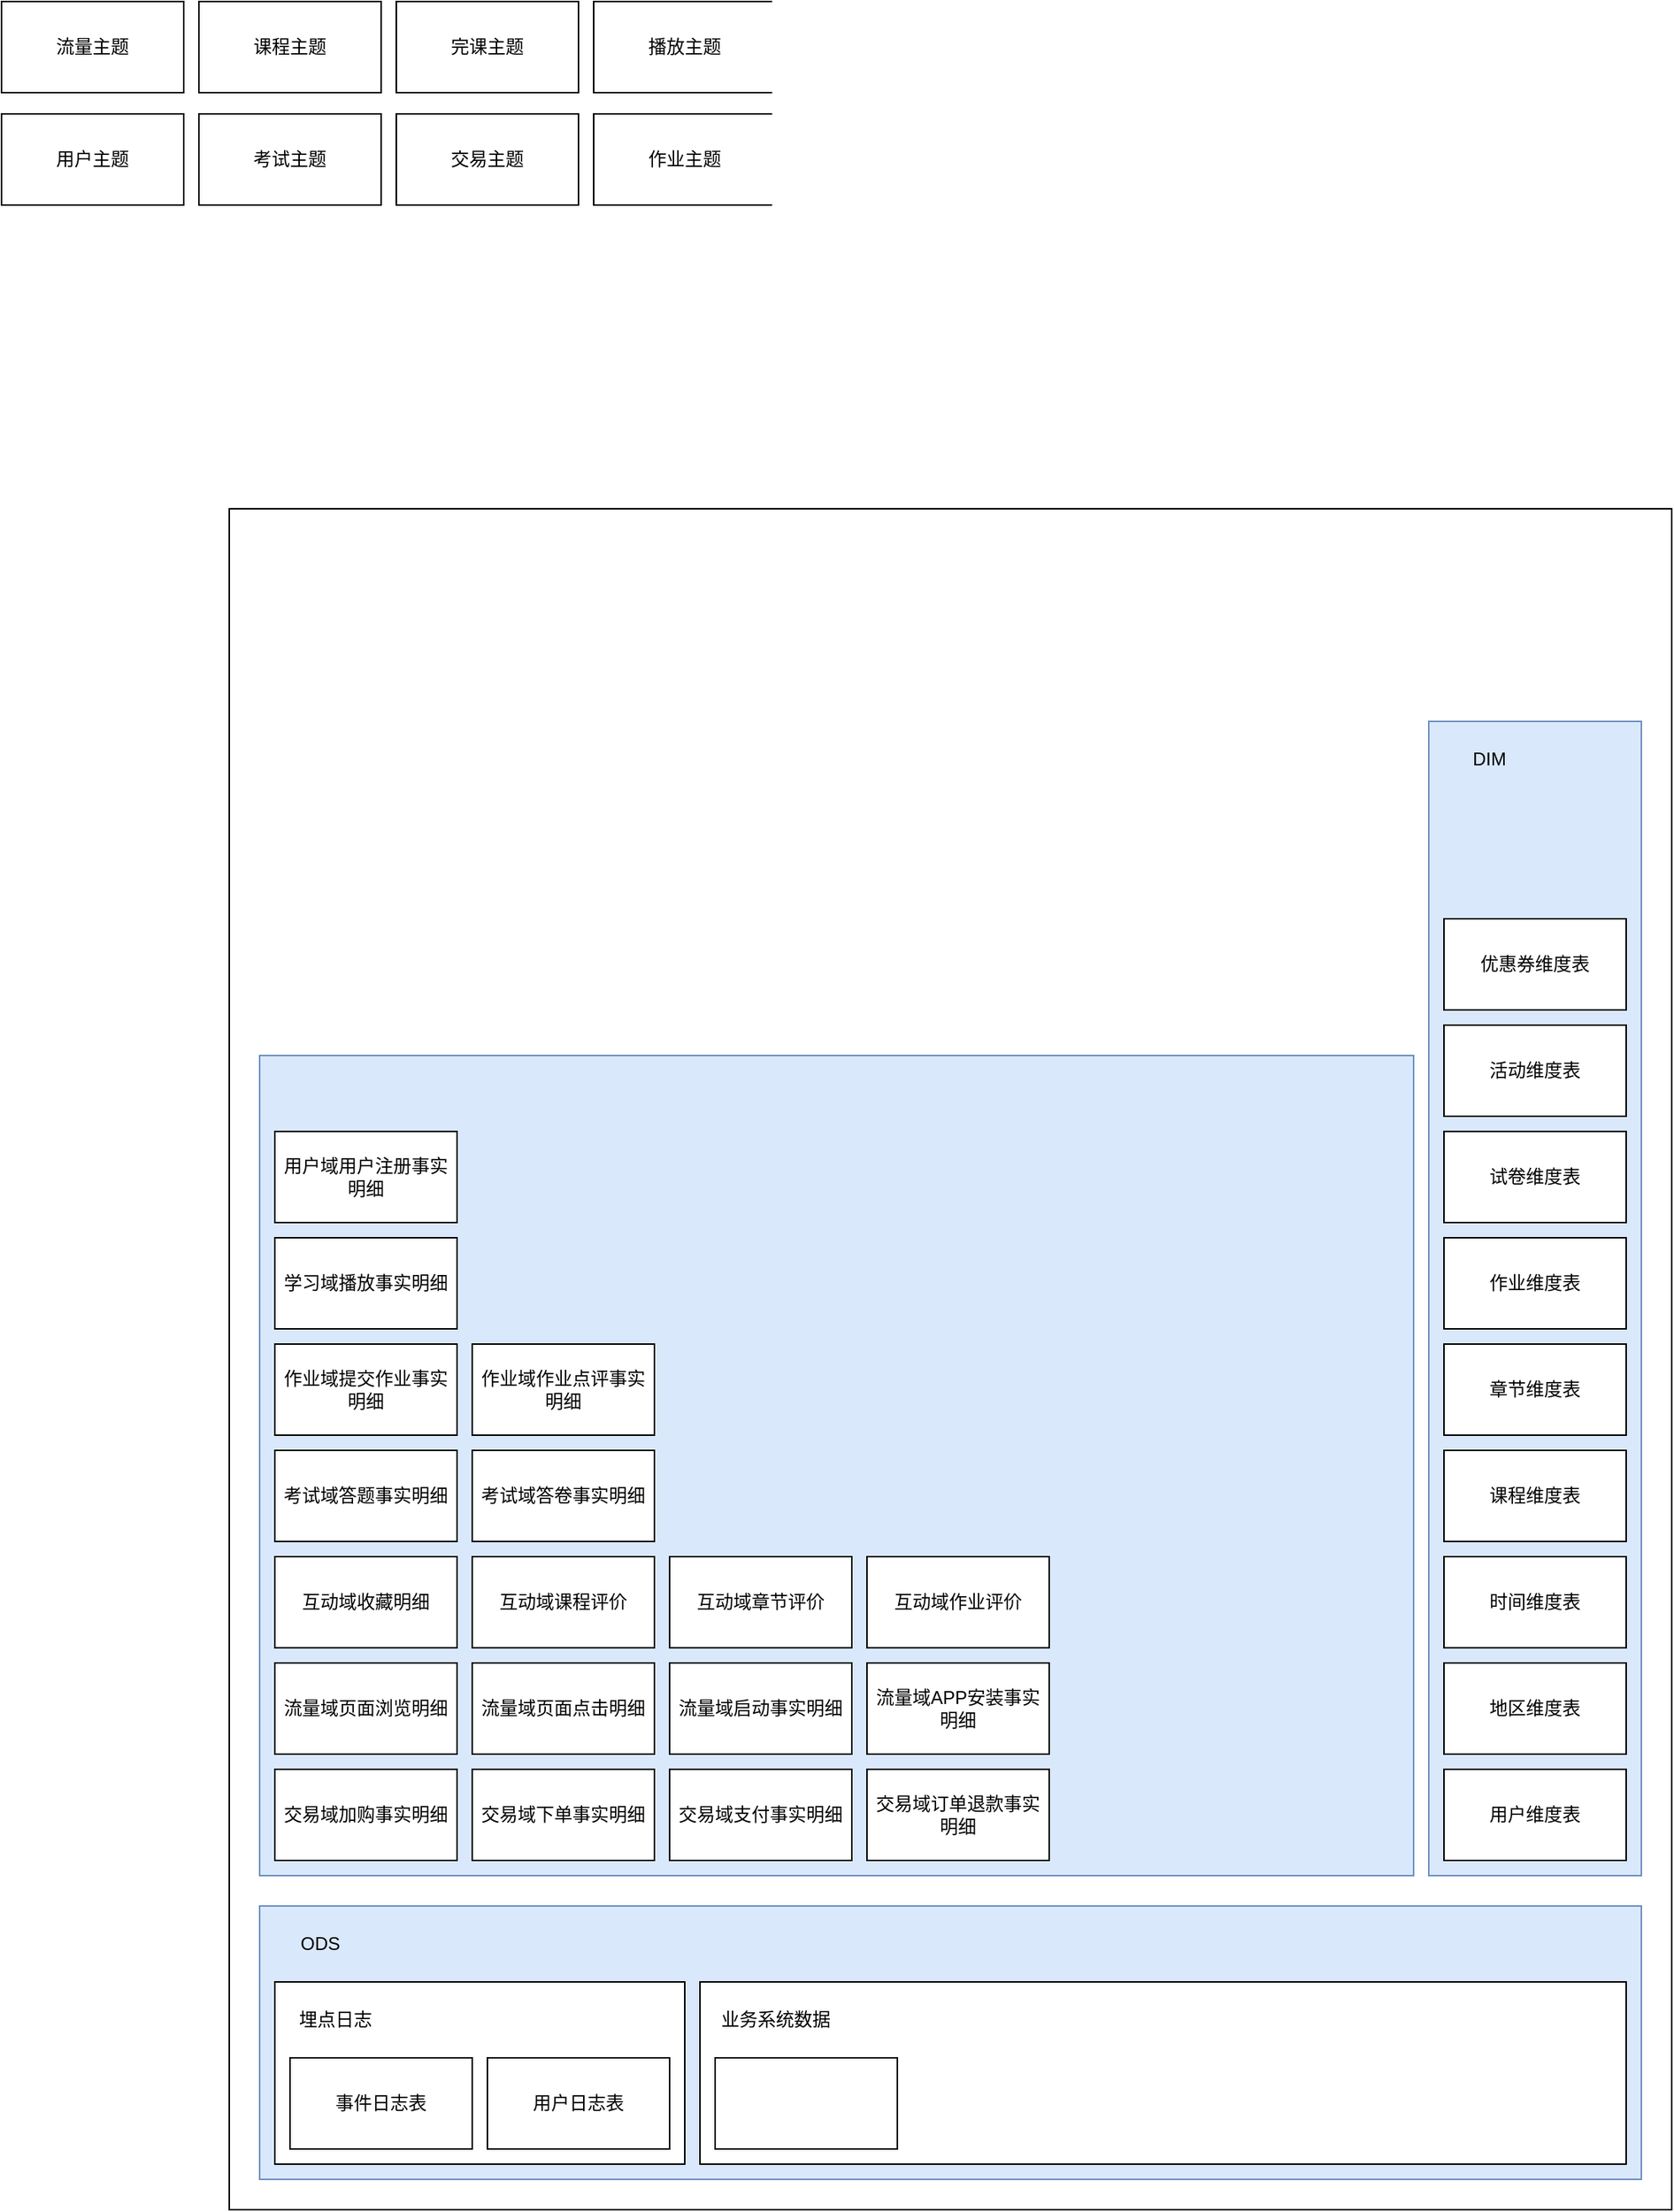 <mxfile version="21.3.7" type="github">
  <diagram name="第 1 页" id="O_QHGvnCZH730tNBmOar">
    <mxGraphModel dx="1434" dy="1965" grid="1" gridSize="10" guides="1" tooltips="1" connect="1" arrows="1" fold="1" page="1" pageScale="1" pageWidth="827" pageHeight="1169" math="0" shadow="0">
      <root>
        <mxCell id="0" />
        <mxCell id="1" parent="0" />
        <mxCell id="saVYviV8NVjSQybobaWA-1" value="" style="rounded=0;whiteSpace=wrap;html=1;fillColor=none;glass=0;" vertex="1" parent="1">
          <mxGeometry x="150" y="-280" width="950" height="1120" as="geometry" />
        </mxCell>
        <mxCell id="saVYviV8NVjSQybobaWA-2" value="" style="rounded=0;whiteSpace=wrap;html=1;fillColor=#dae8fc;strokeColor=#6c8ebf;" vertex="1" parent="1">
          <mxGeometry x="170" y="640" width="910" height="180" as="geometry" />
        </mxCell>
        <mxCell id="saVYviV8NVjSQybobaWA-3" value="" style="rounded=0;whiteSpace=wrap;html=1;" vertex="1" parent="1">
          <mxGeometry x="180" y="690" width="270" height="120" as="geometry" />
        </mxCell>
        <mxCell id="saVYviV8NVjSQybobaWA-4" value="事件日志表" style="rounded=0;whiteSpace=wrap;html=1;" vertex="1" parent="1">
          <mxGeometry x="190" y="740" width="120" height="60" as="geometry" />
        </mxCell>
        <mxCell id="saVYviV8NVjSQybobaWA-5" value="用户日志表" style="rounded=0;whiteSpace=wrap;html=1;" vertex="1" parent="1">
          <mxGeometry x="320" y="740" width="120" height="60" as="geometry" />
        </mxCell>
        <mxCell id="saVYviV8NVjSQybobaWA-6" value="埋点日志" style="text;html=1;strokeColor=none;fillColor=none;align=center;verticalAlign=middle;whiteSpace=wrap;rounded=0;" vertex="1" parent="1">
          <mxGeometry x="190" y="700" width="60" height="30" as="geometry" />
        </mxCell>
        <mxCell id="saVYviV8NVjSQybobaWA-7" value="" style="rounded=0;whiteSpace=wrap;html=1;" vertex="1" parent="1">
          <mxGeometry x="460" y="690" width="610" height="120" as="geometry" />
        </mxCell>
        <mxCell id="saVYviV8NVjSQybobaWA-8" value="ODS" style="text;html=1;strokeColor=none;fillColor=none;align=center;verticalAlign=middle;whiteSpace=wrap;rounded=0;" vertex="1" parent="1">
          <mxGeometry x="180" y="650" width="60" height="30" as="geometry" />
        </mxCell>
        <mxCell id="saVYviV8NVjSQybobaWA-9" value="" style="rounded=0;whiteSpace=wrap;html=1;" vertex="1" parent="1">
          <mxGeometry x="470" y="740" width="120" height="60" as="geometry" />
        </mxCell>
        <mxCell id="saVYviV8NVjSQybobaWA-10" value="业务系统数据" style="text;html=1;strokeColor=none;fillColor=none;align=center;verticalAlign=middle;whiteSpace=wrap;rounded=0;" vertex="1" parent="1">
          <mxGeometry x="470" y="700" width="80" height="30" as="geometry" />
        </mxCell>
        <mxCell id="saVYviV8NVjSQybobaWA-11" value="" style="rounded=0;whiteSpace=wrap;html=1;fillColor=#dae8fc;strokeColor=#6c8ebf;" vertex="1" parent="1">
          <mxGeometry x="170" y="80" width="760" height="540" as="geometry" />
        </mxCell>
        <mxCell id="saVYviV8NVjSQybobaWA-13" value="" style="rounded=0;whiteSpace=wrap;html=1;fillColor=#dae8fc;strokeColor=#6c8ebf;" vertex="1" parent="1">
          <mxGeometry x="940" y="-140" width="140" height="760" as="geometry" />
        </mxCell>
        <mxCell id="saVYviV8NVjSQybobaWA-14" value="DIM" style="text;html=1;strokeColor=none;fillColor=none;align=center;verticalAlign=middle;whiteSpace=wrap;rounded=0;" vertex="1" parent="1">
          <mxGeometry x="950" y="-130" width="60" height="30" as="geometry" />
        </mxCell>
        <mxCell id="saVYviV8NVjSQybobaWA-16" value="交易域加购事实明细" style="rounded=0;whiteSpace=wrap;html=1;" vertex="1" parent="1">
          <mxGeometry x="180" y="550" width="120" height="60" as="geometry" />
        </mxCell>
        <mxCell id="saVYviV8NVjSQybobaWA-17" value="交易域下单事实明细" style="rounded=0;whiteSpace=wrap;html=1;" vertex="1" parent="1">
          <mxGeometry x="310" y="550" width="120" height="60" as="geometry" />
        </mxCell>
        <mxCell id="saVYviV8NVjSQybobaWA-18" value="交易域支付事实明细" style="rounded=0;whiteSpace=wrap;html=1;" vertex="1" parent="1">
          <mxGeometry x="440" y="550" width="120" height="60" as="geometry" />
        </mxCell>
        <mxCell id="saVYviV8NVjSQybobaWA-19" value="流量域页面浏览明细" style="rounded=0;whiteSpace=wrap;html=1;" vertex="1" parent="1">
          <mxGeometry x="180" y="480" width="120" height="60" as="geometry" />
        </mxCell>
        <mxCell id="saVYviV8NVjSQybobaWA-20" value="流量域页面点击明细" style="rounded=0;whiteSpace=wrap;html=1;" vertex="1" parent="1">
          <mxGeometry x="310" y="480" width="120" height="60" as="geometry" />
        </mxCell>
        <mxCell id="saVYviV8NVjSQybobaWA-21" value="用户维度表" style="rounded=0;whiteSpace=wrap;html=1;" vertex="1" parent="1">
          <mxGeometry x="950" y="550" width="120" height="60" as="geometry" />
        </mxCell>
        <mxCell id="saVYviV8NVjSQybobaWA-22" value="课程维度表" style="rounded=0;whiteSpace=wrap;html=1;" vertex="1" parent="1">
          <mxGeometry x="950" y="340" width="120" height="60" as="geometry" />
        </mxCell>
        <mxCell id="saVYviV8NVjSQybobaWA-23" value="章节维度表" style="rounded=0;whiteSpace=wrap;html=1;" vertex="1" parent="1">
          <mxGeometry x="950" y="270" width="120" height="60" as="geometry" />
        </mxCell>
        <mxCell id="saVYviV8NVjSQybobaWA-24" value="交易域订单退款事实明细" style="rounded=0;whiteSpace=wrap;html=1;" vertex="1" parent="1">
          <mxGeometry x="570" y="550" width="120" height="60" as="geometry" />
        </mxCell>
        <mxCell id="saVYviV8NVjSQybobaWA-25" value="优惠券维度表" style="rounded=0;whiteSpace=wrap;html=1;" vertex="1" parent="1">
          <mxGeometry x="950" y="-10" width="120" height="60" as="geometry" />
        </mxCell>
        <mxCell id="saVYviV8NVjSQybobaWA-26" value="活动维度表" style="rounded=0;whiteSpace=wrap;html=1;" vertex="1" parent="1">
          <mxGeometry x="950" y="60" width="120" height="60" as="geometry" />
        </mxCell>
        <mxCell id="saVYviV8NVjSQybobaWA-27" value="地区维度表" style="rounded=0;whiteSpace=wrap;html=1;" vertex="1" parent="1">
          <mxGeometry x="950" y="480" width="120" height="60" as="geometry" />
        </mxCell>
        <mxCell id="saVYviV8NVjSQybobaWA-28" value="时间维度表" style="rounded=0;whiteSpace=wrap;html=1;" vertex="1" parent="1">
          <mxGeometry x="950" y="410" width="120" height="60" as="geometry" />
        </mxCell>
        <mxCell id="saVYviV8NVjSQybobaWA-29" value="试卷维度表" style="rounded=0;whiteSpace=wrap;html=1;" vertex="1" parent="1">
          <mxGeometry x="950" y="130" width="120" height="60" as="geometry" />
        </mxCell>
        <mxCell id="saVYviV8NVjSQybobaWA-30" value="作业维度表" style="rounded=0;whiteSpace=wrap;html=1;" vertex="1" parent="1">
          <mxGeometry x="950" y="200" width="120" height="60" as="geometry" />
        </mxCell>
        <mxCell id="saVYviV8NVjSQybobaWA-32" value="互动域收藏明细" style="rounded=0;whiteSpace=wrap;html=1;" vertex="1" parent="1">
          <mxGeometry x="180" y="410" width="120" height="60" as="geometry" />
        </mxCell>
        <mxCell id="saVYviV8NVjSQybobaWA-33" value="互动域课程评价" style="rounded=0;whiteSpace=wrap;html=1;" vertex="1" parent="1">
          <mxGeometry x="310" y="410" width="120" height="60" as="geometry" />
        </mxCell>
        <mxCell id="saVYviV8NVjSQybobaWA-34" value="流量主题" style="rounded=0;whiteSpace=wrap;html=1;" vertex="1" parent="1">
          <mxGeometry y="-614" width="120" height="60" as="geometry" />
        </mxCell>
        <mxCell id="saVYviV8NVjSQybobaWA-35" value="用户主题" style="rounded=0;whiteSpace=wrap;html=1;" vertex="1" parent="1">
          <mxGeometry y="-540" width="120" height="60" as="geometry" />
        </mxCell>
        <mxCell id="saVYviV8NVjSQybobaWA-36" value="课程主题" style="rounded=0;whiteSpace=wrap;html=1;" vertex="1" parent="1">
          <mxGeometry x="130" y="-614" width="120" height="60" as="geometry" />
        </mxCell>
        <mxCell id="saVYviV8NVjSQybobaWA-37" value="考试主题" style="rounded=0;whiteSpace=wrap;html=1;" vertex="1" parent="1">
          <mxGeometry x="130" y="-540" width="120" height="60" as="geometry" />
        </mxCell>
        <mxCell id="saVYviV8NVjSQybobaWA-38" value="完课主题" style="rounded=0;whiteSpace=wrap;html=1;" vertex="1" parent="1">
          <mxGeometry x="260" y="-614" width="120" height="60" as="geometry" />
        </mxCell>
        <mxCell id="saVYviV8NVjSQybobaWA-39" value="交易主题" style="rounded=0;whiteSpace=wrap;html=1;" vertex="1" parent="1">
          <mxGeometry x="260" y="-540" width="120" height="60" as="geometry" />
        </mxCell>
        <mxCell id="saVYviV8NVjSQybobaWA-40" value="播放主题" style="rounded=0;whiteSpace=wrap;html=1;" vertex="1" parent="1">
          <mxGeometry x="390" y="-614" width="120" height="60" as="geometry" />
        </mxCell>
        <mxCell id="saVYviV8NVjSQybobaWA-41" value="作业主题" style="rounded=0;whiteSpace=wrap;html=1;" vertex="1" parent="1">
          <mxGeometry x="390" y="-540" width="120" height="60" as="geometry" />
        </mxCell>
        <mxCell id="saVYviV8NVjSQybobaWA-42" value="互动域章节评价" style="rounded=0;whiteSpace=wrap;html=1;" vertex="1" parent="1">
          <mxGeometry x="440" y="410" width="120" height="60" as="geometry" />
        </mxCell>
        <mxCell id="saVYviV8NVjSQybobaWA-43" value="互动域作业评价" style="rounded=0;whiteSpace=wrap;html=1;" vertex="1" parent="1">
          <mxGeometry x="570" y="410" width="120" height="60" as="geometry" />
        </mxCell>
        <mxCell id="saVYviV8NVjSQybobaWA-44" value="作业域提交作业事实明细" style="rounded=0;whiteSpace=wrap;html=1;" vertex="1" parent="1">
          <mxGeometry x="180" y="270" width="120" height="60" as="geometry" />
        </mxCell>
        <mxCell id="saVYviV8NVjSQybobaWA-45" value="考试域答题事实明细" style="rounded=0;whiteSpace=wrap;html=1;" vertex="1" parent="1">
          <mxGeometry x="180" y="340" width="120" height="60" as="geometry" />
        </mxCell>
        <mxCell id="saVYviV8NVjSQybobaWA-46" value="考试域答卷事实明细" style="rounded=0;whiteSpace=wrap;html=1;" vertex="1" parent="1">
          <mxGeometry x="310" y="340" width="120" height="60" as="geometry" />
        </mxCell>
        <mxCell id="saVYviV8NVjSQybobaWA-48" value="学习域播放事实明细" style="rounded=0;whiteSpace=wrap;html=1;" vertex="1" parent="1">
          <mxGeometry x="180" y="200" width="120" height="60" as="geometry" />
        </mxCell>
        <mxCell id="saVYviV8NVjSQybobaWA-49" value="用户域用户注册事实明细" style="rounded=0;whiteSpace=wrap;html=1;" vertex="1" parent="1">
          <mxGeometry x="180" y="130" width="120" height="60" as="geometry" />
        </mxCell>
        <mxCell id="saVYviV8NVjSQybobaWA-50" value="流量域启动事实明细" style="rounded=0;whiteSpace=wrap;html=1;" vertex="1" parent="1">
          <mxGeometry x="440" y="480" width="120" height="60" as="geometry" />
        </mxCell>
        <mxCell id="saVYviV8NVjSQybobaWA-51" value="作业域作业点评事实明细" style="rounded=0;whiteSpace=wrap;html=1;" vertex="1" parent="1">
          <mxGeometry x="310" y="270" width="120" height="60" as="geometry" />
        </mxCell>
        <mxCell id="saVYviV8NVjSQybobaWA-52" value="流量域APP安装事实明细" style="rounded=0;whiteSpace=wrap;html=1;" vertex="1" parent="1">
          <mxGeometry x="570" y="480" width="120" height="60" as="geometry" />
        </mxCell>
      </root>
    </mxGraphModel>
  </diagram>
</mxfile>
